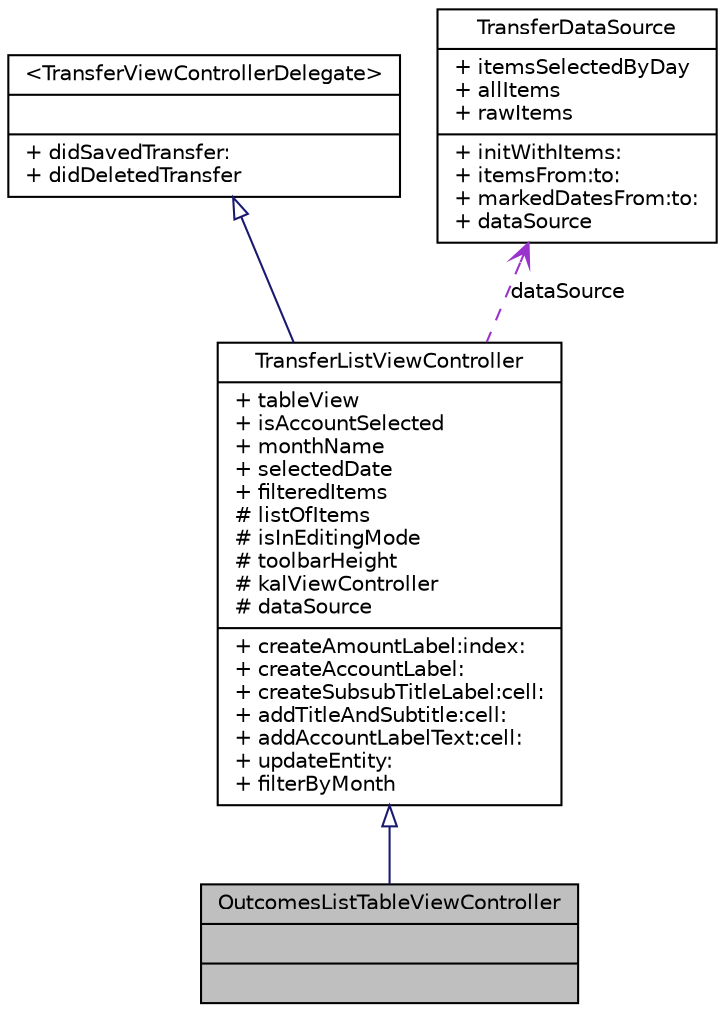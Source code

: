 digraph G
{
  edge [fontname="Helvetica",fontsize="10",labelfontname="Helvetica",labelfontsize="10"];
  node [fontname="Helvetica",fontsize="10",shape=record];
  Node1 [label="{OutcomesListTableViewController\n||}",height=0.2,width=0.4,color="black", fillcolor="grey75", style="filled" fontcolor="black"];
  Node2 -> Node1 [dir=back,color="midnightblue",fontsize="10",style="solid",arrowtail="empty",fontname="Helvetica"];
  Node2 [label="{TransferListViewController\n|+ tableView\l+ isAccountSelected\l+ monthName\l+ selectedDate\l+ filteredItems\l# listOfItems\l# isInEditingMode\l# toolbarHeight\l# kalViewController\l# dataSource\l|+ createAmountLabel:index:\l+ createAccountLabel:\l+ createSubsubTitleLabel:cell:\l+ addTitleAndSubtitle:cell:\l+ addAccountLabelText:cell:\l+ updateEntity:\l+ filterByMonth\l}",height=0.2,width=0.4,color="black", fillcolor="white", style="filled",URL="$interface_transfer_list_view_controller.html",tooltip="This is parent class for outcome/income lists."];
  Node3 -> Node2 [dir=back,color="midnightblue",fontsize="10",style="solid",arrowtail="empty",fontname="Helvetica"];
  Node3 [label="{\<TransferViewControllerDelegate\>\n||+ didSavedTransfer:\l+ didDeletedTransfer\l}",height=0.2,width=0.4,color="black", fillcolor="white", style="filled",URL="$protocol_transfer_view_controller_delegate-p.html",tooltip="handles operations within transfer view controller"];
  Node4 -> Node2 [dir=back,color="darkorchid3",fontsize="10",style="dashed",label="dataSource",arrowtail="open",fontname="Helvetica"];
  Node4 [label="{TransferDataSource\n|+ itemsSelectedByDay\l+ allItems\l+ rawItems\l|+ initWithItems:\l+ itemsFrom:to:\l+ markedDatesFrom:to:\l+ dataSource\l}",height=0.2,width=0.4,color="black", fillcolor="white", style="filled",URL="$interface_transfer_data_source.html",tooltip="This class is responsible for displaying all items with Calendar view."];
}
